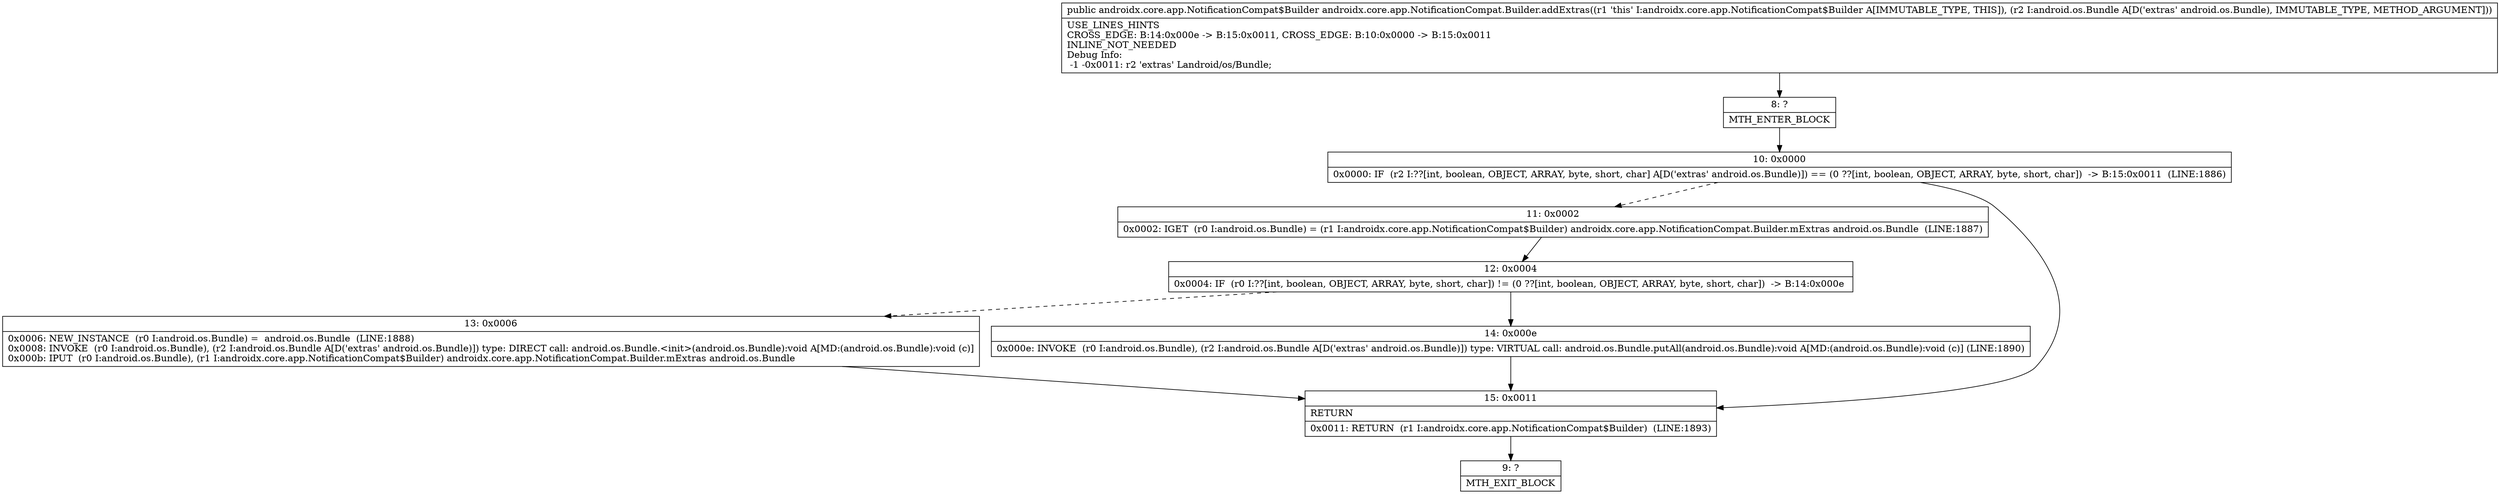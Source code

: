 digraph "CFG forandroidx.core.app.NotificationCompat.Builder.addExtras(Landroid\/os\/Bundle;)Landroidx\/core\/app\/NotificationCompat$Builder;" {
Node_8 [shape=record,label="{8\:\ ?|MTH_ENTER_BLOCK\l}"];
Node_10 [shape=record,label="{10\:\ 0x0000|0x0000: IF  (r2 I:??[int, boolean, OBJECT, ARRAY, byte, short, char] A[D('extras' android.os.Bundle)]) == (0 ??[int, boolean, OBJECT, ARRAY, byte, short, char])  \-\> B:15:0x0011  (LINE:1886)\l}"];
Node_11 [shape=record,label="{11\:\ 0x0002|0x0002: IGET  (r0 I:android.os.Bundle) = (r1 I:androidx.core.app.NotificationCompat$Builder) androidx.core.app.NotificationCompat.Builder.mExtras android.os.Bundle  (LINE:1887)\l}"];
Node_12 [shape=record,label="{12\:\ 0x0004|0x0004: IF  (r0 I:??[int, boolean, OBJECT, ARRAY, byte, short, char]) != (0 ??[int, boolean, OBJECT, ARRAY, byte, short, char])  \-\> B:14:0x000e \l}"];
Node_13 [shape=record,label="{13\:\ 0x0006|0x0006: NEW_INSTANCE  (r0 I:android.os.Bundle) =  android.os.Bundle  (LINE:1888)\l0x0008: INVOKE  (r0 I:android.os.Bundle), (r2 I:android.os.Bundle A[D('extras' android.os.Bundle)]) type: DIRECT call: android.os.Bundle.\<init\>(android.os.Bundle):void A[MD:(android.os.Bundle):void (c)]\l0x000b: IPUT  (r0 I:android.os.Bundle), (r1 I:androidx.core.app.NotificationCompat$Builder) androidx.core.app.NotificationCompat.Builder.mExtras android.os.Bundle \l}"];
Node_14 [shape=record,label="{14\:\ 0x000e|0x000e: INVOKE  (r0 I:android.os.Bundle), (r2 I:android.os.Bundle A[D('extras' android.os.Bundle)]) type: VIRTUAL call: android.os.Bundle.putAll(android.os.Bundle):void A[MD:(android.os.Bundle):void (c)] (LINE:1890)\l}"];
Node_15 [shape=record,label="{15\:\ 0x0011|RETURN\l|0x0011: RETURN  (r1 I:androidx.core.app.NotificationCompat$Builder)  (LINE:1893)\l}"];
Node_9 [shape=record,label="{9\:\ ?|MTH_EXIT_BLOCK\l}"];
MethodNode[shape=record,label="{public androidx.core.app.NotificationCompat$Builder androidx.core.app.NotificationCompat.Builder.addExtras((r1 'this' I:androidx.core.app.NotificationCompat$Builder A[IMMUTABLE_TYPE, THIS]), (r2 I:android.os.Bundle A[D('extras' android.os.Bundle), IMMUTABLE_TYPE, METHOD_ARGUMENT]))  | USE_LINES_HINTS\lCROSS_EDGE: B:14:0x000e \-\> B:15:0x0011, CROSS_EDGE: B:10:0x0000 \-\> B:15:0x0011\lINLINE_NOT_NEEDED\lDebug Info:\l  \-1 \-0x0011: r2 'extras' Landroid\/os\/Bundle;\l}"];
MethodNode -> Node_8;Node_8 -> Node_10;
Node_10 -> Node_11[style=dashed];
Node_10 -> Node_15;
Node_11 -> Node_12;
Node_12 -> Node_13[style=dashed];
Node_12 -> Node_14;
Node_13 -> Node_15;
Node_14 -> Node_15;
Node_15 -> Node_9;
}

